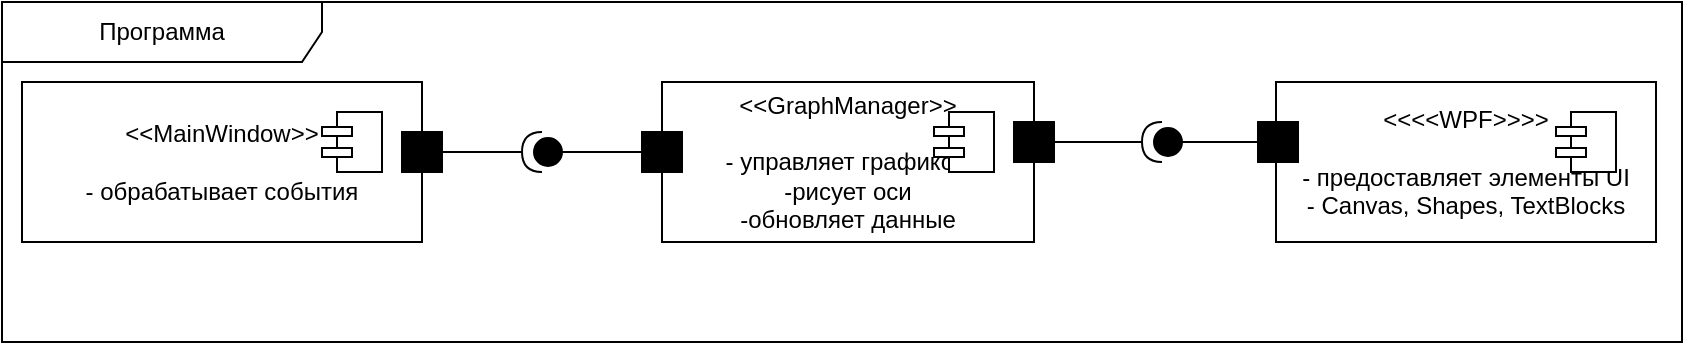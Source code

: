 <mxfile version="22.0.3" type="device">
  <diagram name="Страница — 1" id="ZRzrZa9QhslBWEM4_FiC">
    <mxGraphModel dx="1418" dy="828" grid="1" gridSize="10" guides="1" tooltips="1" connect="1" arrows="1" fold="1" page="1" pageScale="1" pageWidth="827" pageHeight="1169" math="0" shadow="0">
      <root>
        <mxCell id="0" />
        <mxCell id="1" parent="0" />
        <mxCell id="vuVYo8F-hsqKBNo_aHGX-1" value="" style="group" vertex="1" connectable="0" parent="1">
          <mxGeometry x="10" y="260" width="210" height="80" as="geometry" />
        </mxCell>
        <mxCell id="vuVYo8F-hsqKBNo_aHGX-2" value="&amp;lt;&amp;lt;MainWindow&amp;gt;&amp;gt;&lt;br&gt;&lt;br&gt;- обрабатывает события" style="html=1;align=center;verticalAlign=middle;dashed=0;whiteSpace=wrap;" vertex="1" parent="vuVYo8F-hsqKBNo_aHGX-1">
          <mxGeometry width="200" height="80" as="geometry" />
        </mxCell>
        <mxCell id="vuVYo8F-hsqKBNo_aHGX-3" value="" style="html=1;outlineConnect=0;whiteSpace=wrap;fillColor=#ffffff;shape=mxgraph.archimate3.component;" vertex="1" parent="vuVYo8F-hsqKBNo_aHGX-1">
          <mxGeometry x="150" y="15" width="30" height="30" as="geometry" />
        </mxCell>
        <mxCell id="vuVYo8F-hsqKBNo_aHGX-4" value="" style="whiteSpace=wrap;html=1;aspect=fixed;fillColor=#000000;" vertex="1" parent="vuVYo8F-hsqKBNo_aHGX-1">
          <mxGeometry x="190" y="25" width="20" height="20" as="geometry" />
        </mxCell>
        <mxCell id="vuVYo8F-hsqKBNo_aHGX-5" value="" style="group" vertex="1" connectable="0" parent="1">
          <mxGeometry x="330" y="260" width="200" height="80" as="geometry" />
        </mxCell>
        <mxCell id="vuVYo8F-hsqKBNo_aHGX-6" value="&amp;lt;&amp;lt;GraphManager&amp;gt;&amp;gt;&lt;br&gt;&lt;br&gt;- управляет графиком&lt;br&gt;-рисует оси&lt;br&gt;-обновляет данные" style="html=1;align=center;verticalAlign=middle;dashed=0;whiteSpace=wrap;" vertex="1" parent="vuVYo8F-hsqKBNo_aHGX-5">
          <mxGeometry width="186" height="80" as="geometry" />
        </mxCell>
        <mxCell id="vuVYo8F-hsqKBNo_aHGX-7" value="" style="html=1;outlineConnect=0;whiteSpace=wrap;fillColor=#ffffff;shape=mxgraph.archimate3.component;" vertex="1" parent="vuVYo8F-hsqKBNo_aHGX-5">
          <mxGeometry x="136" y="15" width="30" height="30" as="geometry" />
        </mxCell>
        <mxCell id="vuVYo8F-hsqKBNo_aHGX-8" value="" style="whiteSpace=wrap;html=1;aspect=fixed;fillColor=#000000;" vertex="1" parent="vuVYo8F-hsqKBNo_aHGX-5">
          <mxGeometry x="176" y="20" width="20" height="20" as="geometry" />
        </mxCell>
        <mxCell id="vuVYo8F-hsqKBNo_aHGX-9" value="" style="group" vertex="1" connectable="0" parent="1">
          <mxGeometry x="637" y="260" width="190" height="80" as="geometry" />
        </mxCell>
        <mxCell id="vuVYo8F-hsqKBNo_aHGX-10" value="&amp;lt;&amp;lt;&amp;lt;&amp;lt;WPF&amp;gt;&amp;gt;&amp;gt;&amp;gt;&lt;br&gt;&lt;br&gt;- предоставляет элементы UI&lt;br&gt;- Canvas, Shapes, TextBlocks" style="html=1;align=center;verticalAlign=middle;dashed=0;whiteSpace=wrap;" vertex="1" parent="vuVYo8F-hsqKBNo_aHGX-9">
          <mxGeometry width="190" height="80" as="geometry" />
        </mxCell>
        <mxCell id="vuVYo8F-hsqKBNo_aHGX-11" value="" style="html=1;outlineConnect=0;whiteSpace=wrap;fillColor=#ffffff;shape=mxgraph.archimate3.component;" vertex="1" parent="vuVYo8F-hsqKBNo_aHGX-9">
          <mxGeometry x="140" y="15" width="30" height="30" as="geometry" />
        </mxCell>
        <mxCell id="vuVYo8F-hsqKBNo_aHGX-12" value="" style="whiteSpace=wrap;html=1;aspect=fixed;fillColor=#000000;" vertex="1" parent="1">
          <mxGeometry x="320" y="285" width="20" height="20" as="geometry" />
        </mxCell>
        <mxCell id="vuVYo8F-hsqKBNo_aHGX-13" value="" style="whiteSpace=wrap;html=1;aspect=fixed;fillColor=#000000;" vertex="1" parent="1">
          <mxGeometry x="628" y="280" width="20" height="20" as="geometry" />
        </mxCell>
        <mxCell id="vuVYo8F-hsqKBNo_aHGX-14" value="" style="shape=providedRequiredInterface;html=1;verticalLabelPosition=bottom;sketch=0;direction=west;fillColor=#000000;" vertex="1" parent="1">
          <mxGeometry x="260" y="285" width="20" height="20" as="geometry" />
        </mxCell>
        <mxCell id="vuVYo8F-hsqKBNo_aHGX-15" value="" style="shape=providedRequiredInterface;html=1;verticalLabelPosition=bottom;sketch=0;direction=west;fillColor=#000000;" vertex="1" parent="1">
          <mxGeometry x="570" y="280" width="20" height="20" as="geometry" />
        </mxCell>
        <mxCell id="vuVYo8F-hsqKBNo_aHGX-16" value="" style="endArrow=none;startArrow=none;endFill=0;startFill=0;endSize=8;html=1;verticalAlign=bottom;labelBackgroundColor=none;strokeWidth=1;rounded=0;exitX=1;exitY=0.5;exitDx=0;exitDy=0;entryX=1;entryY=0.5;entryDx=0;entryDy=0;entryPerimeter=0;" edge="1" parent="1" source="vuVYo8F-hsqKBNo_aHGX-4" target="vuVYo8F-hsqKBNo_aHGX-14">
          <mxGeometry width="160" relative="1" as="geometry">
            <mxPoint x="240" y="340" as="sourcePoint" />
            <mxPoint x="400" y="340" as="targetPoint" />
          </mxGeometry>
        </mxCell>
        <mxCell id="vuVYo8F-hsqKBNo_aHGX-17" value="" style="endArrow=none;startArrow=none;endFill=0;startFill=0;endSize=8;html=1;verticalAlign=bottom;labelBackgroundColor=none;strokeWidth=1;rounded=0;exitX=0;exitY=0.5;exitDx=0;exitDy=0;entryX=0;entryY=0.5;entryDx=0;entryDy=0;exitPerimeter=0;" edge="1" parent="1" source="vuVYo8F-hsqKBNo_aHGX-14" target="vuVYo8F-hsqKBNo_aHGX-12">
          <mxGeometry width="160" relative="1" as="geometry">
            <mxPoint x="230" y="305" as="sourcePoint" />
            <mxPoint x="270" y="305" as="targetPoint" />
          </mxGeometry>
        </mxCell>
        <mxCell id="vuVYo8F-hsqKBNo_aHGX-18" value="" style="endArrow=none;startArrow=none;endFill=0;startFill=0;endSize=8;html=1;verticalAlign=bottom;labelBackgroundColor=none;strokeWidth=1;rounded=0;exitX=1;exitY=0.5;exitDx=0;exitDy=0;entryX=1;entryY=0.5;entryDx=0;entryDy=0;entryPerimeter=0;" edge="1" parent="1" source="vuVYo8F-hsqKBNo_aHGX-8" target="vuVYo8F-hsqKBNo_aHGX-15">
          <mxGeometry width="160" relative="1" as="geometry">
            <mxPoint x="290" y="305" as="sourcePoint" />
            <mxPoint x="330" y="305" as="targetPoint" />
          </mxGeometry>
        </mxCell>
        <mxCell id="vuVYo8F-hsqKBNo_aHGX-19" value="" style="endArrow=none;startArrow=none;endFill=0;startFill=0;endSize=8;html=1;verticalAlign=bottom;labelBackgroundColor=none;strokeWidth=1;rounded=0;exitX=0;exitY=0.5;exitDx=0;exitDy=0;entryX=0;entryY=0.5;entryDx=0;entryDy=0;exitPerimeter=0;" edge="1" parent="1" source="vuVYo8F-hsqKBNo_aHGX-15" target="vuVYo8F-hsqKBNo_aHGX-13">
          <mxGeometry width="160" relative="1" as="geometry">
            <mxPoint x="536" y="300" as="sourcePoint" />
            <mxPoint x="580" y="300" as="targetPoint" />
          </mxGeometry>
        </mxCell>
        <mxCell id="vuVYo8F-hsqKBNo_aHGX-20" value="Программа" style="shape=umlFrame;whiteSpace=wrap;html=1;pointerEvents=0;recursiveResize=0;container=1;collapsible=0;width=160;" vertex="1" parent="1">
          <mxGeometry y="220" width="840" height="170" as="geometry" />
        </mxCell>
      </root>
    </mxGraphModel>
  </diagram>
</mxfile>
